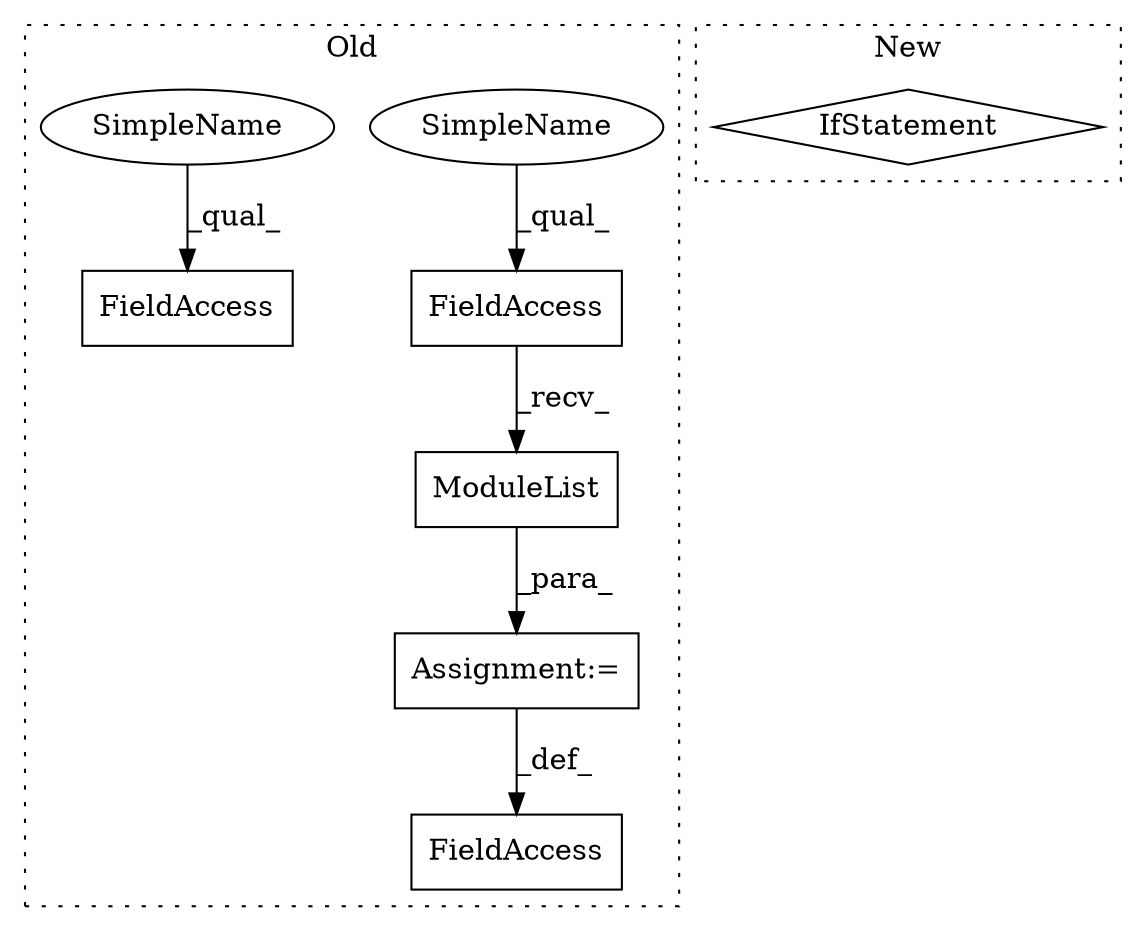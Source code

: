 digraph G {
subgraph cluster0 {
1 [label="ModuleList" a="32" s="2639,2814" l="22,-5" shape="box"];
3 [label="Assignment:=" a="7" s="2629" l="1" shape="box"];
4 [label="FieldAccess" a="22" s="2615" l="14" shape="box"];
5 [label="FieldAccess" a="22" s="2630" l="8" shape="box"];
6 [label="FieldAccess" a="22" s="2831" l="8" shape="box"];
7 [label="SimpleName" a="42" s="2630" l="5" shape="ellipse"];
8 [label="SimpleName" a="42" s="2831" l="5" shape="ellipse"];
label = "Old";
style="dotted";
}
subgraph cluster1 {
2 [label="IfStatement" a="25" s="3327,3366" l="4,2" shape="diamond"];
label = "New";
style="dotted";
}
1 -> 3 [label="_para_"];
3 -> 4 [label="_def_"];
5 -> 1 [label="_recv_"];
7 -> 5 [label="_qual_"];
8 -> 6 [label="_qual_"];
}